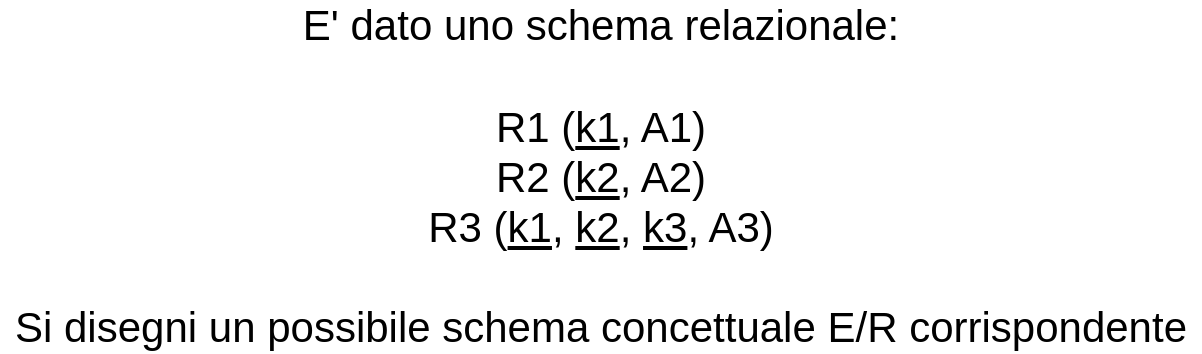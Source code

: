 <mxfile version="13.0.1" type="device"><diagram id="q0JTB-GfVeCKMsjpY5aI" name="Page-1"><mxGraphModel dx="1577" dy="1055" grid="1" gridSize="10" guides="1" tooltips="1" connect="1" arrows="1" fold="1" page="1" pageScale="1" pageWidth="1091" pageHeight="1011" math="0" shadow="0"><root><mxCell id="0"/><mxCell id="1" parent="0"/><mxCell id="TRV-0-cWPBI3vSq-Ukxo-1" value="&lt;span style=&quot;font-size: 21px&quot;&gt;E' dato uno schema relazionale:&lt;br&gt;&lt;br&gt;R1 (&lt;u&gt;k1&lt;/u&gt;, A1)&lt;br&gt;R2 (&lt;u&gt;k2&lt;/u&gt;, A2)&lt;br&gt;R3 (&lt;u&gt;k1&lt;/u&gt;, &lt;u&gt;k2&lt;/u&gt;, &lt;u&gt;k3&lt;/u&gt;, A3)&lt;br&gt;&lt;br&gt;Si disegni un possibile schema concettuale E/R corrispondente&lt;br&gt;&lt;/span&gt;" style="text;html=1;align=center;verticalAlign=middle;resizable=0;points=[];autosize=1;" parent="1" vertex="1"><mxGeometry x="700" y="115" width="600" height="120" as="geometry"/></mxCell></root></mxGraphModel></diagram></mxfile>